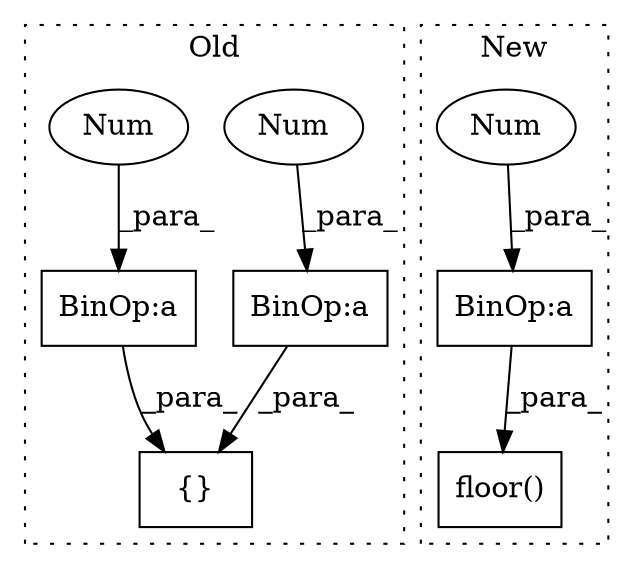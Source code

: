 digraph G {
subgraph cluster0 {
1 [label="{}" a="59" s="2966,3002" l="1,0" shape="box"];
5 [label="BinOp:a" a="82" s="2969" l="3" shape="box"];
6 [label="BinOp:a" a="82" s="2986" l="3" shape="box"];
7 [label="Num" a="76" s="2968" l="1" shape="ellipse"];
8 [label="Num" a="76" s="2985" l="1" shape="ellipse"];
label = "Old";
style="dotted";
}
subgraph cluster1 {
2 [label="floor()" a="75" s="3115,3147" l="9,1" shape="box"];
3 [label="BinOp:a" a="82" s="3127" l="17" shape="box"];
4 [label="Num" a="76" s="3144" l="3" shape="ellipse"];
label = "New";
style="dotted";
}
3 -> 2 [label="_para_"];
4 -> 3 [label="_para_"];
5 -> 1 [label="_para_"];
6 -> 1 [label="_para_"];
7 -> 5 [label="_para_"];
8 -> 6 [label="_para_"];
}